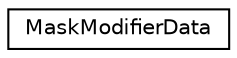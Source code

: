 digraph G
{
  edge [fontname="Helvetica",fontsize="10",labelfontname="Helvetica",labelfontsize="10"];
  node [fontname="Helvetica",fontsize="10",shape=record];
  rankdir=LR;
  Node1 [label="MaskModifierData",height=0.2,width=0.4,color="black", fillcolor="white", style="filled",URL="$d6/dac/structMaskModifierData.html"];
}
